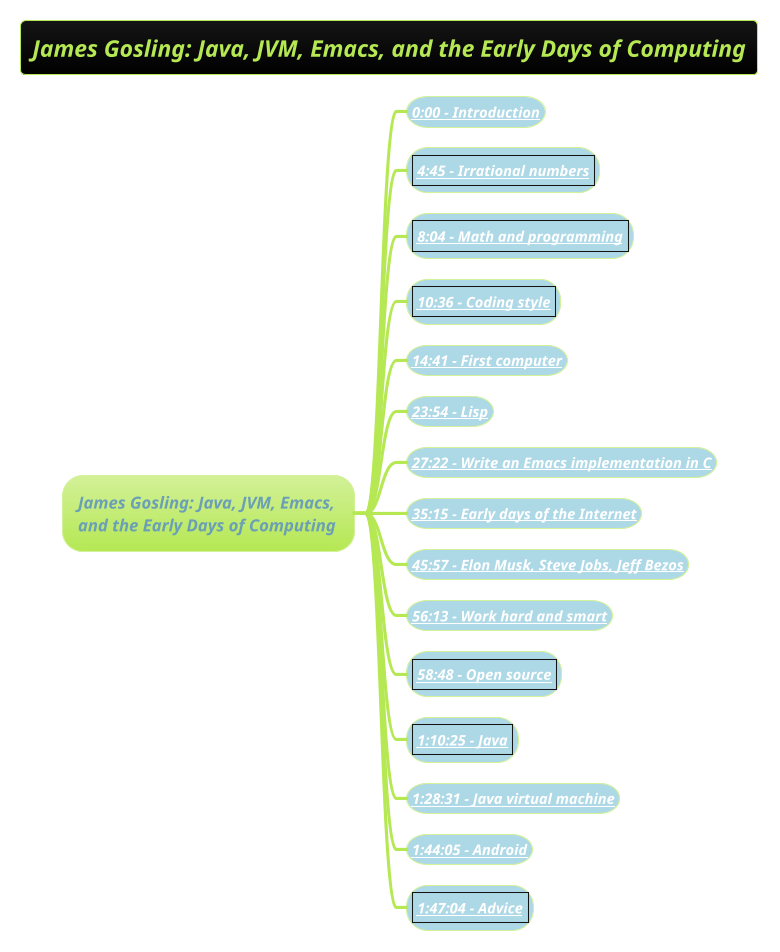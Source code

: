 @startmindmap
title =<i><size:18>James Gosling: Java, JVM, Emacs, and the Early Days of Computing
!theme hacker

* <i>James Gosling: Java, JVM, Emacs, \n<i>and the Early Days of Computing

**[#lightblue] <i>[[https://www.youtube.com/watch?v=IT__Nrr3PNI 0:00 - Introduction]]


**[#lightblue] |<i>[[https://www.youtube.com/watch?v=IT__Nrr3PNI&t=285s 4:45 - Irrational numbers]]|

**[#lightblue] |<i>[[https://www.youtube.com/watch?v=IT__Nrr3PNI&t=484s 8:04 - Math and programming]]|


**[#lightblue] |<i>[[https://www.youtube.com/watch?v=IT__Nrr3PNI&t=636s 10:36 - Coding style]]|

**[#lightblue] <i>[[https://www.youtube.com/watch?v=IT__Nrr3PNI&t=881s 14:41 - First computer]]

**[#lightblue] <i>[[https://www.youtube.com/watch?v=IT__Nrr3PNI&t=1434s 23:54 - Lisp]]

**[#lightblue] <i>[[https://www.youtube.com/watch?v=IT__Nrr3PNI&t=1642s 27:22 - Write an Emacs implementation in C]]

**[#lightblue] <i>[[https://www.youtube.com/watch?v=IT__Nrr3PNI&t=2115s 35:15 - Early days of the Internet]]

**[#lightblue] <i>[[https://www.youtube.com/watch?v=IT__Nrr3PNI&t=2757s 45:57 - Elon Musk, Steve Jobs, Jeff Bezos]]

**[#lightblue] <i>[[https://www.youtube.com/watch?v=IT__Nrr3PNI&t=3373s 56:13 - Work hard and smart]]

**[#lightblue] |<i>[[https://www.youtube.com/watch?v=IT__Nrr3PNI&t=3528s 58:48 - Open source]]|

**[#lightblue] |<i>[[https://www.youtube.com/watch?v=IT__Nrr3PNI&t=4225s 1:10:25 - Java]]|

**[#lightblue] <i>[[https://www.youtube.com/watch?v=IT__Nrr3PNI&t=5311s 1:28:31 - Java virtual machine]]

**[#lightblue] <i>[[https://www.youtube.com/watch?v=IT__Nrr3PNI&t=6245s 1:44:05 - Android]]

**[#lightblue] |<i>[[https://www.youtube.com/watch?v=IT__Nrr3PNI&t=6424s 1:47:04 - Advice]]|

@endmindmap
